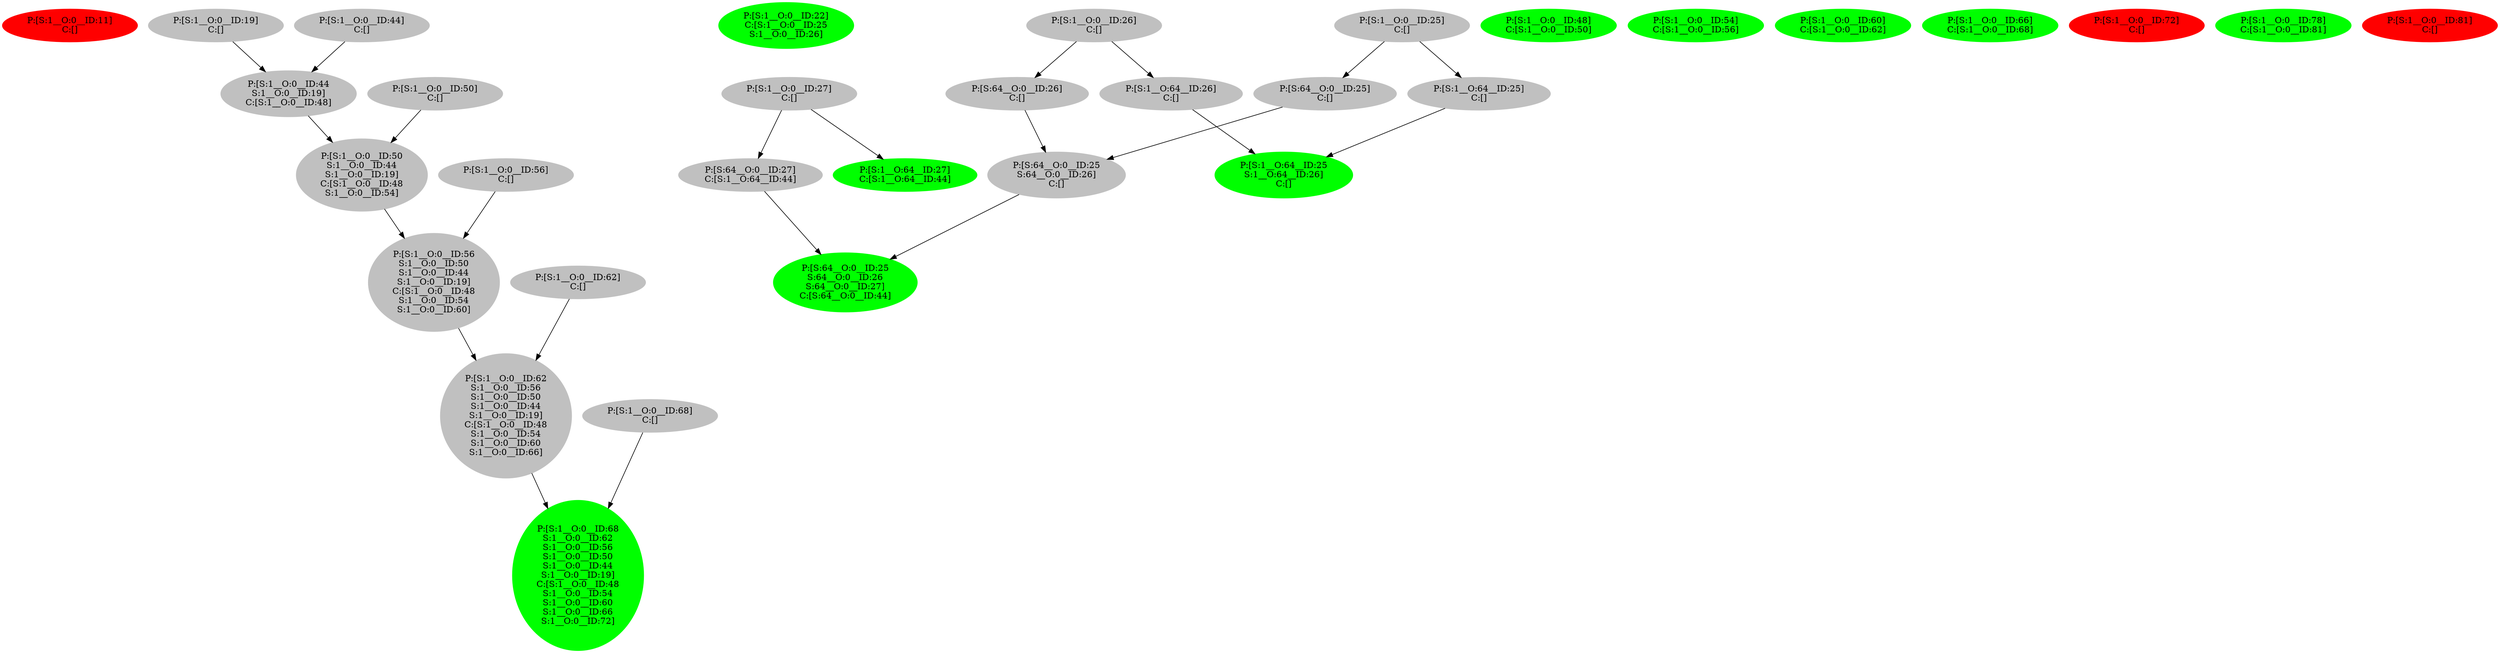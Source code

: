 strict digraph  {
0 [color=red, label="P:[S:1__O:0__ID:11]
C:[]", style=filled];
1 [color=grey, label="P:[S:1__O:0__ID:19]
C:[]", style=filled];
2 [color=grey, label="P:[S:1__O:0__ID:44
S:1__O:0__ID:19]
C:[S:1__O:0__ID:48]", style=filled];
3 [color=grey, label="P:[S:1__O:0__ID:50
S:1__O:0__ID:44
S:1__O:0__ID:19]
C:[S:1__O:0__ID:48
S:1__O:0__ID:54]", style=filled];
4 [color=grey, label="P:[S:1__O:0__ID:56
S:1__O:0__ID:50
S:1__O:0__ID:44
S:1__O:0__ID:19]
C:[S:1__O:0__ID:48
S:1__O:0__ID:54
S:1__O:0__ID:60]", style=filled];
5 [color=grey, label="P:[S:1__O:0__ID:62
S:1__O:0__ID:56
S:1__O:0__ID:50
S:1__O:0__ID:44
S:1__O:0__ID:19]
C:[S:1__O:0__ID:48
S:1__O:0__ID:54
S:1__O:0__ID:60
S:1__O:0__ID:66]", style=filled];
6 [color=green, label="P:[S:1__O:0__ID:68
S:1__O:0__ID:62
S:1__O:0__ID:56
S:1__O:0__ID:50
S:1__O:0__ID:44
S:1__O:0__ID:19]
C:[S:1__O:0__ID:48
S:1__O:0__ID:54
S:1__O:0__ID:60
S:1__O:0__ID:66
S:1__O:0__ID:72]", style=filled];
7 [color=green, label="P:[S:1__O:0__ID:22]
C:[S:1__O:0__ID:25
S:1__O:0__ID:26]", style=filled];
8 [color=grey, label="P:[S:1__O:0__ID:25]
C:[]", style=filled];
9 [color=grey, label="P:[S:64__O:0__ID:25]
C:[]", style=filled];
10 [color=grey, label="P:[S:64__O:0__ID:25
S:64__O:0__ID:26]
C:[]", style=filled];
11 [color=green, label="P:[S:64__O:0__ID:25
S:64__O:0__ID:26
S:64__O:0__ID:27]
C:[S:64__O:0__ID:44]", style=filled];
12 [color=grey, label="P:[S:1__O:64__ID:25]
C:[]", style=filled];
13 [color=green, label="P:[S:1__O:64__ID:25
S:1__O:64__ID:26]
C:[]", style=filled];
14 [color=grey, label="P:[S:1__O:0__ID:26]
C:[]", style=filled];
15 [color=grey, label="P:[S:64__O:0__ID:26]
C:[]", style=filled];
16 [color=grey, label="P:[S:1__O:64__ID:26]
C:[]", style=filled];
17 [color=grey, label="P:[S:1__O:0__ID:27]
C:[]", style=filled];
18 [color=grey, label="P:[S:64__O:0__ID:27]
C:[S:1__O:64__ID:44]", style=filled];
19 [color=green, label="P:[S:1__O:64__ID:27]
C:[S:1__O:64__ID:44]", style=filled];
20 [color=grey, label="P:[S:1__O:0__ID:44]
C:[]", style=filled];
21 [color=green, label="P:[S:1__O:0__ID:48]
C:[S:1__O:0__ID:50]", style=filled];
22 [color=grey, label="P:[S:1__O:0__ID:50]
C:[]", style=filled];
23 [color=green, label="P:[S:1__O:0__ID:54]
C:[S:1__O:0__ID:56]", style=filled];
24 [color=grey, label="P:[S:1__O:0__ID:56]
C:[]", style=filled];
25 [color=green, label="P:[S:1__O:0__ID:60]
C:[S:1__O:0__ID:62]", style=filled];
26 [color=grey, label="P:[S:1__O:0__ID:62]
C:[]", style=filled];
27 [color=green, label="P:[S:1__O:0__ID:66]
C:[S:1__O:0__ID:68]", style=filled];
28 [color=grey, label="P:[S:1__O:0__ID:68]
C:[]", style=filled];
29 [color=red, label="P:[S:1__O:0__ID:72]
C:[]", style=filled];
30 [color=green, label="P:[S:1__O:0__ID:78]
C:[S:1__O:0__ID:81]", style=filled];
31 [color=red, label="P:[S:1__O:0__ID:81]
C:[]", style=filled];
1 -> 2;
2 -> 3;
3 -> 4;
4 -> 5;
5 -> 6;
8 -> 9;
8 -> 12;
9 -> 10;
10 -> 11;
12 -> 13;
14 -> 15;
14 -> 16;
15 -> 10;
16 -> 13;
17 -> 18;
17 -> 19;
18 -> 11;
20 -> 2;
22 -> 3;
24 -> 4;
26 -> 5;
28 -> 6;
}
